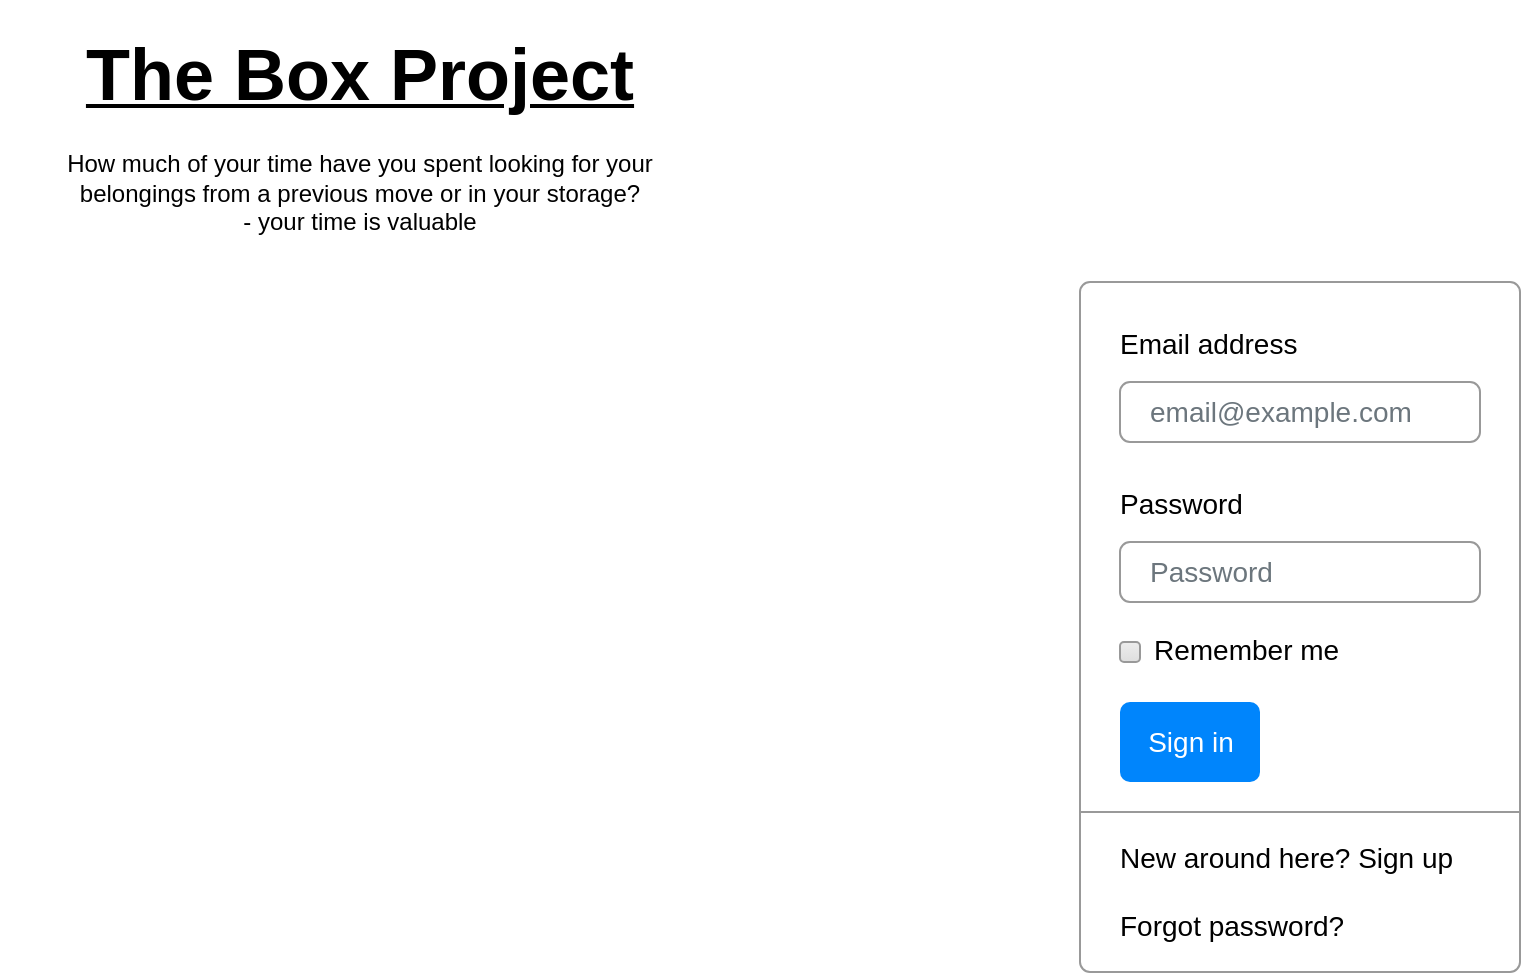 <mxfile version="15.9.5" type="github" pages="3">
  <diagram id="9t8tm0f1Dv-5ZsUDHWTn" name="Login">
    <mxGraphModel dx="1320" dy="516" grid="1" gridSize="10" guides="1" tooltips="1" connect="1" arrows="1" fold="1" page="1" pageScale="1" pageWidth="850" pageHeight="1100" math="0" shadow="0">
      <root>
        <mxCell id="VujaP5UjfB3nqV_x-gGi-0" />
        <mxCell id="VujaP5UjfB3nqV_x-gGi-1" parent="VujaP5UjfB3nqV_x-gGi-0" />
        <mxCell id="8kJNRwA0rfisOOfL3NNy-1" value="&lt;h1&gt;&lt;u&gt;&lt;font style=&quot;font-size: 36px&quot;&gt;The Box Project&lt;/font&gt;&lt;/u&gt;&lt;/h1&gt;&lt;div&gt;&lt;font style=&quot;font-size: 12px&quot;&gt;&lt;div&gt;How much of your time have you spent looking for your belongings from a previous move or in your storage?&lt;/div&gt;&lt;div&gt;- your time is valuable&lt;/div&gt;&lt;div&gt;&lt;br&gt;&lt;/div&gt;&lt;div&gt;How often have you put something of your&#39;s away without knowing which box its in?&lt;/div&gt;&lt;div&gt;- your items are sentimental&lt;/div&gt;&lt;div&gt;&lt;br&gt;&lt;/div&gt;&lt;div&gt;How many times have you placed a box in storage and not know where its placed?&lt;/div&gt;&lt;div&gt;- the box you have been looking for was actually in your trunk!&lt;/div&gt;&lt;/font&gt;&lt;/div&gt;" style="text;html=1;strokeColor=none;fillColor=none;spacing=5;spacingTop=-20;whiteSpace=wrap;overflow=hidden;rounded=0;shadow=0;align=center;" vertex="1" parent="VujaP5UjfB3nqV_x-gGi-1">
          <mxGeometry x="10" y="39" width="360" height="120" as="geometry" />
        </mxCell>
        <mxCell id="8kJNRwA0rfisOOfL3NNy-3" value="" style="html=1;shadow=0;dashed=0;shape=mxgraph.bootstrap.rrect;rSize=5;fillColor=#ffffff;strokeColor=#999999;fontSize=12;" vertex="1" parent="VujaP5UjfB3nqV_x-gGi-1">
          <mxGeometry x="550" y="170" width="220" height="345" as="geometry" />
        </mxCell>
        <mxCell id="8kJNRwA0rfisOOfL3NNy-4" value="Email address" style="fillColor=none;strokeColor=none;align=left;spacing=20;fontSize=14;shadow=0;" vertex="1" parent="8kJNRwA0rfisOOfL3NNy-3">
          <mxGeometry width="220" height="40" relative="1" as="geometry">
            <mxPoint y="10" as="offset" />
          </mxGeometry>
        </mxCell>
        <mxCell id="8kJNRwA0rfisOOfL3NNy-5" value="email@example.com" style="html=1;shadow=0;dashed=0;shape=mxgraph.bootstrap.rrect;rSize=5;fillColor=none;strokeColor=#999999;align=left;spacing=15;fontSize=14;fontColor=#6C767D;" vertex="1" parent="8kJNRwA0rfisOOfL3NNy-3">
          <mxGeometry width="180" height="30" relative="1" as="geometry">
            <mxPoint x="20" y="50" as="offset" />
          </mxGeometry>
        </mxCell>
        <mxCell id="8kJNRwA0rfisOOfL3NNy-6" value="Password" style="fillColor=none;strokeColor=none;align=left;spacing=20;fontSize=14;shadow=0;" vertex="1" parent="8kJNRwA0rfisOOfL3NNy-3">
          <mxGeometry width="220" height="40" relative="1" as="geometry">
            <mxPoint y="90" as="offset" />
          </mxGeometry>
        </mxCell>
        <mxCell id="8kJNRwA0rfisOOfL3NNy-7" value="Password" style="html=1;shadow=0;dashed=0;shape=mxgraph.bootstrap.rrect;rSize=5;fillColor=none;strokeColor=#999999;align=left;spacing=15;fontSize=14;fontColor=#6C767D;" vertex="1" parent="8kJNRwA0rfisOOfL3NNy-3">
          <mxGeometry width="180" height="30" relative="1" as="geometry">
            <mxPoint x="20" y="130" as="offset" />
          </mxGeometry>
        </mxCell>
        <mxCell id="8kJNRwA0rfisOOfL3NNy-8" value="Remember me" style="html=1;shadow=0;dashed=0;shape=mxgraph.bootstrap.rrect;rSize=2;fillColor=#EDEDED;strokeColor=#999999;align=left;fontSize=14;fontColor=#000000;labelPosition=right;verticalLabelPosition=middle;verticalAlign=middle;spacingLeft=5;spacingTop=-2;gradientColor=#DEDEDE;" vertex="1" parent="8kJNRwA0rfisOOfL3NNy-3">
          <mxGeometry width="10" height="10" relative="1" as="geometry">
            <mxPoint x="20" y="180" as="offset" />
          </mxGeometry>
        </mxCell>
        <mxCell id="8kJNRwA0rfisOOfL3NNy-9" value="Sign in" style="html=1;shadow=0;dashed=0;shape=mxgraph.bootstrap.rrect;rSize=5;fillColor=#0085FC;strokeColor=none;align=center;fontSize=14;fontColor=#FFFFFF;" vertex="1" parent="8kJNRwA0rfisOOfL3NNy-3">
          <mxGeometry width="70" height="40" relative="1" as="geometry">
            <mxPoint x="20" y="210" as="offset" />
          </mxGeometry>
        </mxCell>
        <mxCell id="8kJNRwA0rfisOOfL3NNy-10" value="" style="shape=line;strokeColor=#999999;perimeter=none;resizeWidth=1;shadow=0;fontSize=12;" vertex="1" parent="8kJNRwA0rfisOOfL3NNy-3">
          <mxGeometry width="220" height="10" relative="1" as="geometry">
            <mxPoint y="260" as="offset" />
          </mxGeometry>
        </mxCell>
        <mxCell id="8kJNRwA0rfisOOfL3NNy-11" value="New around here? Sign up&lt;br&gt;&lt;br&gt;Forgot password?" style="html=1;fillColor=none;strokeColor=none;align=left;spacing=20;fontSize=14;shadow=0;" vertex="1" parent="8kJNRwA0rfisOOfL3NNy-3">
          <mxGeometry width="220" height="60" relative="1" as="geometry">
            <mxPoint y="275" as="offset" />
          </mxGeometry>
        </mxCell>
      </root>
    </mxGraphModel>
  </diagram>
  <diagram name="Home" id="03018318-947c-dd8e-b7a3-06fadd420f32">
    <mxGraphModel dx="1320" dy="516" grid="1" gridSize="10" guides="1" tooltips="1" connect="1" arrows="1" fold="1" page="1" pageScale="1" pageWidth="1100" pageHeight="850" background="none" math="0" shadow="0">
      <root>
        <mxCell id="0" />
        <mxCell id="1" parent="0" />
        <mxCell id="677b7b8949515195-2" value="T.B.P." style="whiteSpace=wrap;html=1;rounded=0;shadow=0;labelBackgroundColor=none;strokeWidth=1;fontFamily=Verdana;fontSize=28;align=center;comic=1;" parent="1" vertex="1">
          <mxGeometry x="40" y="40" width="190" height="50" as="geometry" />
        </mxCell>
        <mxCell id="677b7b8949515195-3" value="Search" style="strokeWidth=1;shadow=0;dashed=0;align=center;html=1;shape=mxgraph.mockup.forms.searchBox;strokeColor=#999999;mainText=;strokeColor2=#008cff;fontColor=#666666;fontSize=17;align=left;spacingLeft=3;rounded=0;labelBackgroundColor=none;comic=1;" parent="1" vertex="1">
          <mxGeometry x="840" y="90" width="220" height="30" as="geometry" />
        </mxCell>
        <mxCell id="677b7b8949515195-4" value="Create" style="text;html=1;points=[];align=left;verticalAlign=top;spacingTop=-4;fontSize=14;fontFamily=Verdana" parent="1" vertex="1">
          <mxGeometry x="780" y="40" width="60" height="20" as="geometry" />
        </mxCell>
        <mxCell id="677b7b8949515195-5" value="Edit" style="text;html=1;points=[];align=left;verticalAlign=top;spacingTop=-4;fontSize=14;fontFamily=Verdana;shadow=0;" parent="1" vertex="1">
          <mxGeometry x="860" y="40" width="60" height="20" as="geometry" />
        </mxCell>
        <mxCell id="677b7b8949515195-6" value="List" style="text;html=1;points=[];align=left;verticalAlign=top;spacingTop=-4;fontSize=14;fontFamily=Verdana" parent="1" vertex="1">
          <mxGeometry x="930" y="40" width="60" height="20" as="geometry" />
        </mxCell>
        <mxCell id="677b7b8949515195-7" value="Logout" style="text;html=1;points=[];align=left;verticalAlign=top;spacingTop=-4;fontSize=14;fontFamily=Verdana" parent="1" vertex="1">
          <mxGeometry x="1000" y="40" width="60" height="20" as="geometry" />
        </mxCell>
        <mxCell id="677b7b8949515195-9" value="" style="line;strokeWidth=1;html=1;rounded=0;shadow=0;labelBackgroundColor=none;fillColor=none;fontFamily=Verdana;fontSize=14;fontColor=#000000;align=center;comic=1;" parent="1" vertex="1">
          <mxGeometry x="10" y="140" width="1060" height="10" as="geometry" />
        </mxCell>
        <mxCell id="677b7b8949515195-10" value="" style="whiteSpace=wrap;html=1;rounded=0;shadow=0;labelBackgroundColor=none;strokeWidth=1;fillColor=none;fontFamily=Verdana;fontSize=12;align=center;comic=1;" parent="1" vertex="1">
          <mxGeometry x="30" y="160" width="1040" height="50" as="geometry" />
        </mxCell>
        <mxCell id="677b7b8949515195-11" value="Welcome User, you have N total boxes in L different locations" style="text;html=1;points=[];align=left;verticalAlign=top;spacingTop=-4;fontSize=14;fontFamily=Verdana" parent="1" vertex="1">
          <mxGeometry x="330" y="175" width="60" height="20" as="geometry" />
        </mxCell>
        <mxCell id="BrATa0ru9mYFAxRUwRc1-3" value="Create Box" style="swimlane;fontStyle=0;childLayout=stackLayout;horizontal=1;startSize=30;horizontalStack=0;resizeParent=1;resizeParentMax=0;resizeLast=0;collapsible=1;marginBottom=0;" vertex="1" parent="1">
          <mxGeometry x="60" y="240" width="160" height="120" as="geometry">
            <mxRectangle x="40" y="240" width="50" height="30" as="alternateBounds" />
          </mxGeometry>
        </mxCell>
        <mxCell id="BrATa0ru9mYFAxRUwRc1-4" value="Item 1" style="text;strokeColor=none;fillColor=none;align=left;verticalAlign=middle;spacingLeft=4;spacingRight=4;overflow=hidden;points=[[0,0.5],[1,0.5]];portConstraint=eastwest;rotatable=0;" vertex="1" parent="BrATa0ru9mYFAxRUwRc1-3">
          <mxGeometry y="30" width="160" height="30" as="geometry" />
        </mxCell>
        <mxCell id="BrATa0ru9mYFAxRUwRc1-5" value="Item 2" style="text;strokeColor=none;fillColor=none;align=left;verticalAlign=middle;spacingLeft=4;spacingRight=4;overflow=hidden;points=[[0,0.5],[1,0.5]];portConstraint=eastwest;rotatable=0;" vertex="1" parent="BrATa0ru9mYFAxRUwRc1-3">
          <mxGeometry y="60" width="160" height="30" as="geometry" />
        </mxCell>
        <mxCell id="BrATa0ru9mYFAxRUwRc1-6" value="Item 3" style="text;strokeColor=none;fillColor=none;align=left;verticalAlign=middle;spacingLeft=4;spacingRight=4;overflow=hidden;points=[[0,0.5],[1,0.5]];portConstraint=eastwest;rotatable=0;" vertex="1" parent="BrATa0ru9mYFAxRUwRc1-3">
          <mxGeometry y="90" width="160" height="30" as="geometry" />
        </mxCell>
        <mxCell id="BrATa0ru9mYFAxRUwRc1-8" value="Edit Box" style="swimlane;fontStyle=0;childLayout=stackLayout;horizontal=1;startSize=30;horizontalStack=0;resizeParent=1;resizeParentMax=0;resizeLast=0;collapsible=1;marginBottom=0;" vertex="1" parent="1">
          <mxGeometry x="900" y="240" width="140" height="120" as="geometry" />
        </mxCell>
        <mxCell id="BrATa0ru9mYFAxRUwRc1-9" value="Item 1" style="text;strokeColor=none;fillColor=none;align=left;verticalAlign=middle;spacingLeft=4;spacingRight=4;overflow=hidden;points=[[0,0.5],[1,0.5]];portConstraint=eastwest;rotatable=0;" vertex="1" parent="BrATa0ru9mYFAxRUwRc1-8">
          <mxGeometry y="30" width="140" height="30" as="geometry" />
        </mxCell>
        <mxCell id="BrATa0ru9mYFAxRUwRc1-10" value="Item 2" style="text;strokeColor=none;fillColor=none;align=left;verticalAlign=middle;spacingLeft=4;spacingRight=4;overflow=hidden;points=[[0,0.5],[1,0.5]];portConstraint=eastwest;rotatable=0;" vertex="1" parent="BrATa0ru9mYFAxRUwRc1-8">
          <mxGeometry y="60" width="140" height="30" as="geometry" />
        </mxCell>
        <mxCell id="BrATa0ru9mYFAxRUwRc1-11" value="Item 3" style="text;strokeColor=none;fillColor=none;align=left;verticalAlign=middle;spacingLeft=4;spacingRight=4;overflow=hidden;points=[[0,0.5],[1,0.5]];portConstraint=eastwest;rotatable=0;" vertex="1" parent="BrATa0ru9mYFAxRUwRc1-8">
          <mxGeometry y="90" width="140" height="30" as="geometry" />
        </mxCell>
        <mxCell id="BrATa0ru9mYFAxRUwRc1-14" value="List Box" style="swimlane;fontStyle=0;childLayout=stackLayout;horizontal=1;startSize=30;horizontalStack=0;resizeParent=1;resizeParentMax=0;resizeLast=0;collapsible=1;marginBottom=0;" vertex="1" parent="1">
          <mxGeometry x="310" y="240" width="140" height="120" as="geometry" />
        </mxCell>
        <mxCell id="BrATa0ru9mYFAxRUwRc1-15" value="Item 1" style="text;strokeColor=none;fillColor=none;align=left;verticalAlign=middle;spacingLeft=4;spacingRight=4;overflow=hidden;points=[[0,0.5],[1,0.5]];portConstraint=eastwest;rotatable=0;" vertex="1" parent="BrATa0ru9mYFAxRUwRc1-14">
          <mxGeometry y="30" width="140" height="30" as="geometry" />
        </mxCell>
        <mxCell id="BrATa0ru9mYFAxRUwRc1-16" value="Item 2" style="text;strokeColor=none;fillColor=none;align=left;verticalAlign=middle;spacingLeft=4;spacingRight=4;overflow=hidden;points=[[0,0.5],[1,0.5]];portConstraint=eastwest;rotatable=0;" vertex="1" parent="BrATa0ru9mYFAxRUwRc1-14">
          <mxGeometry y="60" width="140" height="30" as="geometry" />
        </mxCell>
        <mxCell id="BrATa0ru9mYFAxRUwRc1-17" value="Item 3" style="text;strokeColor=none;fillColor=none;align=left;verticalAlign=middle;spacingLeft=4;spacingRight=4;overflow=hidden;points=[[0,0.5],[1,0.5]];portConstraint=eastwest;rotatable=0;" vertex="1" parent="BrATa0ru9mYFAxRUwRc1-14">
          <mxGeometry y="90" width="140" height="30" as="geometry" />
        </mxCell>
        <mxCell id="BrATa0ru9mYFAxRUwRc1-18" value="Search Box" style="swimlane;fontStyle=0;childLayout=stackLayout;horizontal=1;startSize=30;horizontalStack=0;resizeParent=1;resizeParentMax=0;resizeLast=0;collapsible=1;marginBottom=0;" vertex="1" parent="1">
          <mxGeometry x="600" y="240" width="140" height="120" as="geometry" />
        </mxCell>
        <mxCell id="BrATa0ru9mYFAxRUwRc1-19" value="Item 1" style="text;strokeColor=none;fillColor=none;align=left;verticalAlign=middle;spacingLeft=4;spacingRight=4;overflow=hidden;points=[[0,0.5],[1,0.5]];portConstraint=eastwest;rotatable=0;" vertex="1" parent="BrATa0ru9mYFAxRUwRc1-18">
          <mxGeometry y="30" width="140" height="30" as="geometry" />
        </mxCell>
        <mxCell id="BrATa0ru9mYFAxRUwRc1-20" value="Item 2" style="text;strokeColor=none;fillColor=none;align=left;verticalAlign=middle;spacingLeft=4;spacingRight=4;overflow=hidden;points=[[0,0.5],[1,0.5]];portConstraint=eastwest;rotatable=0;" vertex="1" parent="BrATa0ru9mYFAxRUwRc1-18">
          <mxGeometry y="60" width="140" height="30" as="geometry" />
        </mxCell>
        <mxCell id="BrATa0ru9mYFAxRUwRc1-21" value="Item 3" style="text;strokeColor=none;fillColor=none;align=left;verticalAlign=middle;spacingLeft=4;spacingRight=4;overflow=hidden;points=[[0,0.5],[1,0.5]];portConstraint=eastwest;rotatable=0;" vertex="1" parent="BrATa0ru9mYFAxRUwRc1-18">
          <mxGeometry y="90" width="140" height="30" as="geometry" />
        </mxCell>
        <mxCell id="BrATa0ru9mYFAxRUwRc1-25" value="The Box project&amp;nbsp;" style="text;html=1;strokeColor=none;fillColor=none;align=center;verticalAlign=middle;whiteSpace=wrap;rounded=0;" vertex="1" parent="1">
          <mxGeometry x="430" y="820" width="100" height="30" as="geometry" />
        </mxCell>
      </root>
    </mxGraphModel>
  </diagram>
  <diagram id="W912YU_SiTQtiRt8Is4y" name="Create">
    <mxGraphModel dx="1320" dy="482" grid="1" gridSize="10" guides="1" tooltips="1" connect="1" arrows="1" fold="1" page="1" pageScale="1" pageWidth="850" pageHeight="1100" math="0" shadow="0">
      <root>
        <mxCell id="JdckZwiv4Vz8IotJhRvg-0" />
        <mxCell id="JdckZwiv4Vz8IotJhRvg-1" parent="JdckZwiv4Vz8IotJhRvg-0" />
        <mxCell id="lLQE4Lo4S0J3LvxltAaA-0" value="T.B.P." style="whiteSpace=wrap;html=1;rounded=0;shadow=0;labelBackgroundColor=none;strokeWidth=1;fontFamily=Verdana;fontSize=28;align=center;comic=1;" vertex="1" parent="JdckZwiv4Vz8IotJhRvg-1">
          <mxGeometry x="40" y="40" width="190" height="50" as="geometry" />
        </mxCell>
        <mxCell id="rdz7uWnduueVoSSrd4sw-0" value="Create" style="text;html=1;points=[];align=left;verticalAlign=top;spacingTop=-4;fontSize=14;fontFamily=Verdana" vertex="1" parent="JdckZwiv4Vz8IotJhRvg-1">
          <mxGeometry x="740" y="40" width="60" height="20" as="geometry" />
        </mxCell>
        <mxCell id="rdz7uWnduueVoSSrd4sw-1" value="Logout" style="text;html=1;points=[];align=left;verticalAlign=top;spacingTop=-4;fontSize=14;fontFamily=Verdana" vertex="1" parent="JdckZwiv4Vz8IotJhRvg-1">
          <mxGeometry x="980" y="40" width="60" height="20" as="geometry" />
        </mxCell>
        <mxCell id="rdz7uWnduueVoSSrd4sw-2" value="List" style="text;html=1;points=[];align=left;verticalAlign=top;spacingTop=-4;fontSize=14;fontFamily=Verdana" vertex="1" parent="JdckZwiv4Vz8IotJhRvg-1">
          <mxGeometry x="910" y="40" width="60" height="20" as="geometry" />
        </mxCell>
        <mxCell id="rdz7uWnduueVoSSrd4sw-3" value="Edit" style="text;html=1;points=[];align=left;verticalAlign=top;spacingTop=-4;fontSize=14;fontFamily=Verdana" vertex="1" parent="JdckZwiv4Vz8IotJhRvg-1">
          <mxGeometry x="830" y="40" width="60" height="20" as="geometry" />
        </mxCell>
        <mxCell id="eX8Egf_gKiMQDiAXbHAk-0" value="" style="line;strokeWidth=1;html=1;rounded=0;shadow=0;labelBackgroundColor=none;fillColor=none;fontFamily=Verdana;fontSize=14;fontColor=#000000;align=center;comic=1;" vertex="1" parent="JdckZwiv4Vz8IotJhRvg-1">
          <mxGeometry x="30" y="140" width="1060" height="10" as="geometry" />
        </mxCell>
        <mxCell id="foWgmu_M1EKHJ5MpVbjE-0" value="Search" style="strokeWidth=1;shadow=0;dashed=0;align=center;html=1;shape=mxgraph.mockup.forms.searchBox;strokeColor=#999999;mainText=;strokeColor2=#008cff;fontColor=#666666;fontSize=17;align=left;spacingLeft=3;rounded=0;labelBackgroundColor=none;comic=1;" vertex="1" parent="JdckZwiv4Vz8IotJhRvg-1">
          <mxGeometry x="840" y="90" width="220" height="30" as="geometry" />
        </mxCell>
        <mxCell id="Dfo5TYXATlCj5pegN7uC-0" value="&lt;h1&gt;Create new box&lt;/h1&gt;" style="text;html=1;strokeColor=none;fillColor=none;spacing=5;spacingTop=-20;whiteSpace=wrap;overflow=hidden;rounded=0;shadow=0;" vertex="1" parent="JdckZwiv4Vz8IotJhRvg-1">
          <mxGeometry x="40" y="160" width="190" height="120" as="geometry" />
        </mxCell>
        <mxCell id="Dfo5TYXATlCj5pegN7uC-1" value="Box Name: Logans&#39; Toys" style="text;html=1;strokeColor=none;fillColor=none;align=center;verticalAlign=middle;whiteSpace=wrap;rounded=0;shadow=0;" vertex="1" parent="JdckZwiv4Vz8IotJhRvg-1">
          <mxGeometry x="40" y="210" width="150" height="40" as="geometry" />
        </mxCell>
        <mxCell id="Dfo5TYXATlCj5pegN7uC-2" value="Box Location: Logans Room" style="text;html=1;strokeColor=none;fillColor=none;align=center;verticalAlign=middle;whiteSpace=wrap;rounded=0;shadow=0;" vertex="1" parent="JdckZwiv4Vz8IotJhRvg-1">
          <mxGeometry x="40" y="240" width="150" height="40" as="geometry" />
        </mxCell>
        <mxCell id="Dfo5TYXATlCj5pegN7uC-3" value="Box Category: Bedroom" style="text;html=1;strokeColor=none;fillColor=none;align=center;verticalAlign=middle;whiteSpace=wrap;rounded=0;shadow=0;" vertex="1" parent="JdckZwiv4Vz8IotJhRvg-1">
          <mxGeometry x="40" y="280" width="150" height="40" as="geometry" />
        </mxCell>
        <mxCell id="Dfo5TYXATlCj5pegN7uC-4" value="Storage Location:&amp;nbsp;" style="text;html=1;strokeColor=none;fillColor=none;align=center;verticalAlign=middle;whiteSpace=wrap;rounded=0;shadow=0;" vertex="1" parent="JdckZwiv4Vz8IotJhRvg-1">
          <mxGeometry x="40" y="320" width="150" height="40" as="geometry" />
        </mxCell>
        <mxCell id="Dfo5TYXATlCj5pegN7uC-12" value="Logans Toys" style="swimlane;fontStyle=0;childLayout=stackLayout;horizontal=1;startSize=80;horizontalStack=0;resizeParent=1;resizeParentMax=0;resizeLast=0;collapsible=1;marginBottom=0;shadow=0;" vertex="1" parent="JdckZwiv4Vz8IotJhRvg-1">
          <mxGeometry x="700" y="160" width="170" height="350" as="geometry" />
        </mxCell>
        <mxCell id="Dfo5TYXATlCj5pegN7uC-13" value="Thing" style="text;strokeColor=none;fillColor=none;align=left;verticalAlign=middle;spacingLeft=4;spacingRight=4;overflow=hidden;points=[[0,0.5],[1,0.5]];portConstraint=eastwest;rotatable=0;shadow=0;" vertex="1" parent="Dfo5TYXATlCj5pegN7uC-12">
          <mxGeometry y="80" width="170" height="30" as="geometry" />
        </mxCell>
        <mxCell id="Dfo5TYXATlCj5pegN7uC-24" value="Thing" style="text;strokeColor=none;fillColor=none;align=left;verticalAlign=middle;spacingLeft=4;spacingRight=4;overflow=hidden;points=[[0,0.5],[1,0.5]];portConstraint=eastwest;rotatable=0;shadow=0;" vertex="1" parent="Dfo5TYXATlCj5pegN7uC-12">
          <mxGeometry y="110" width="170" height="30" as="geometry" />
        </mxCell>
        <mxCell id="Dfo5TYXATlCj5pegN7uC-25" value="Thing" style="text;strokeColor=none;fillColor=none;align=left;verticalAlign=middle;spacingLeft=4;spacingRight=4;overflow=hidden;points=[[0,0.5],[1,0.5]];portConstraint=eastwest;rotatable=0;shadow=0;" vertex="1" parent="Dfo5TYXATlCj5pegN7uC-12">
          <mxGeometry y="140" width="170" height="30" as="geometry" />
        </mxCell>
        <mxCell id="Dfo5TYXATlCj5pegN7uC-26" value="Thing" style="text;strokeColor=none;fillColor=none;align=left;verticalAlign=middle;spacingLeft=4;spacingRight=4;overflow=hidden;points=[[0,0.5],[1,0.5]];portConstraint=eastwest;rotatable=0;shadow=0;" vertex="1" parent="Dfo5TYXATlCj5pegN7uC-12">
          <mxGeometry y="170" width="170" height="30" as="geometry" />
        </mxCell>
        <mxCell id="Dfo5TYXATlCj5pegN7uC-27" value="Thing" style="text;strokeColor=none;fillColor=none;align=left;verticalAlign=middle;spacingLeft=4;spacingRight=4;overflow=hidden;points=[[0,0.5],[1,0.5]];portConstraint=eastwest;rotatable=0;shadow=0;" vertex="1" parent="Dfo5TYXATlCj5pegN7uC-12">
          <mxGeometry y="200" width="170" height="30" as="geometry" />
        </mxCell>
        <mxCell id="Dfo5TYXATlCj5pegN7uC-28" value="Thing" style="text;strokeColor=none;fillColor=none;align=left;verticalAlign=middle;spacingLeft=4;spacingRight=4;overflow=hidden;points=[[0,0.5],[1,0.5]];portConstraint=eastwest;rotatable=0;shadow=0;" vertex="1" parent="Dfo5TYXATlCj5pegN7uC-12">
          <mxGeometry y="230" width="170" height="30" as="geometry" />
        </mxCell>
        <mxCell id="Dfo5TYXATlCj5pegN7uC-29" value="Thing" style="text;strokeColor=none;fillColor=none;align=left;verticalAlign=middle;spacingLeft=4;spacingRight=4;overflow=hidden;points=[[0,0.5],[1,0.5]];portConstraint=eastwest;rotatable=0;shadow=0;" vertex="1" parent="Dfo5TYXATlCj5pegN7uC-12">
          <mxGeometry y="260" width="170" height="30" as="geometry" />
        </mxCell>
        <mxCell id="Dfo5TYXATlCj5pegN7uC-30" value="Thing" style="text;strokeColor=none;fillColor=none;align=left;verticalAlign=middle;spacingLeft=4;spacingRight=4;overflow=hidden;points=[[0,0.5],[1,0.5]];portConstraint=eastwest;rotatable=0;shadow=0;" vertex="1" parent="Dfo5TYXATlCj5pegN7uC-12">
          <mxGeometry y="290" width="170" height="30" as="geometry" />
        </mxCell>
        <mxCell id="Dfo5TYXATlCj5pegN7uC-31" value="Thing" style="text;strokeColor=none;fillColor=none;align=left;verticalAlign=middle;spacingLeft=4;spacingRight=4;overflow=hidden;points=[[0,0.5],[1,0.5]];portConstraint=eastwest;rotatable=0;shadow=0;" vertex="1" parent="Dfo5TYXATlCj5pegN7uC-12">
          <mxGeometry y="320" width="170" height="30" as="geometry" />
        </mxCell>
        <mxCell id="Dfo5TYXATlCj5pegN7uC-32" value="&lt;h1&gt;Enter Item&lt;/h1&gt;" style="text;html=1;strokeColor=none;fillColor=none;spacing=5;spacingTop=-20;whiteSpace=wrap;overflow=hidden;rounded=0;shadow=0;" vertex="1" parent="JdckZwiv4Vz8IotJhRvg-1">
          <mxGeometry x="280" y="160" width="190" height="120" as="geometry" />
        </mxCell>
        <mxCell id="Dfo5TYXATlCj5pegN7uC-33" value="___________" style="text;html=1;strokeColor=none;fillColor=none;align=center;verticalAlign=middle;whiteSpace=wrap;rounded=0;shadow=0;" vertex="1" parent="JdckZwiv4Vz8IotJhRvg-1">
          <mxGeometry x="260" y="210" width="160" height="25" as="geometry" />
        </mxCell>
        <mxCell id="Dfo5TYXATlCj5pegN7uC-34" value="" style="html=1;shadow=0;dashed=0;align=center;verticalAlign=middle;shape=mxgraph.arrows2.arrow;dy=0.6;dx=40;notch=0;" vertex="1" parent="JdckZwiv4Vz8IotJhRvg-1">
          <mxGeometry x="410" y="185" width="100" height="70" as="geometry" />
        </mxCell>
      </root>
    </mxGraphModel>
  </diagram>
</mxfile>
